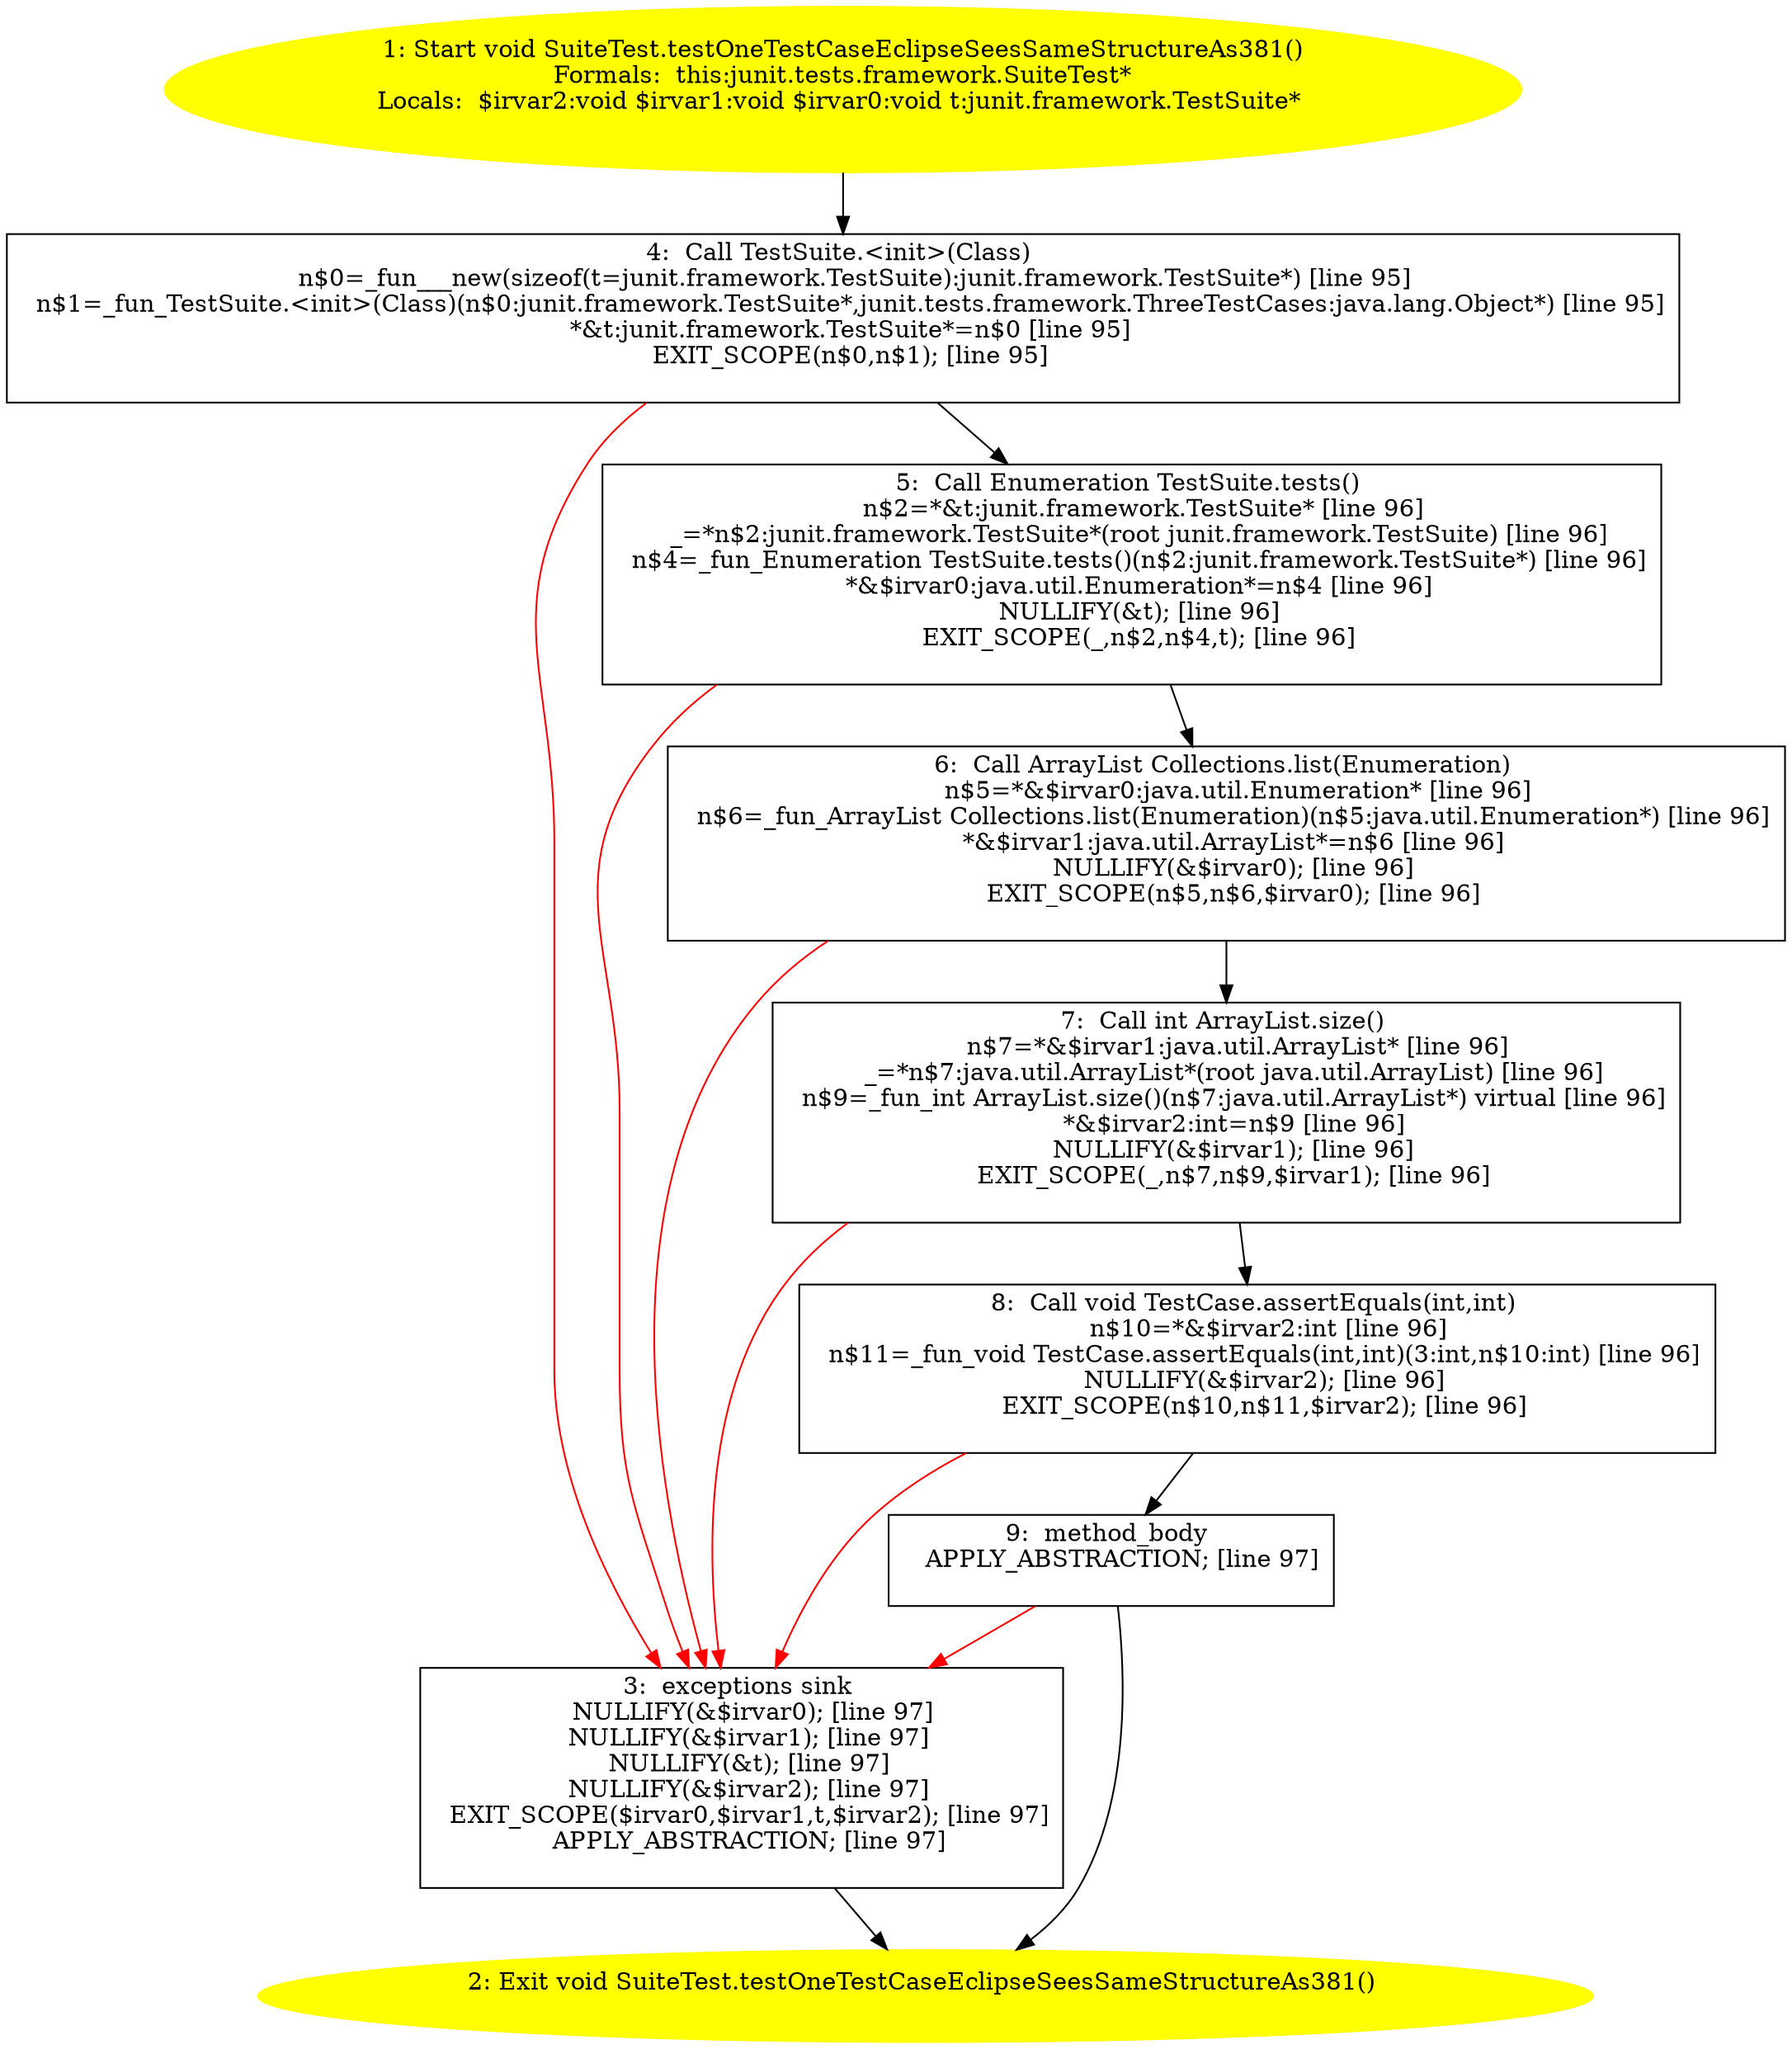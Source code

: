 /* @generated */
digraph cfg {
"junit.tests.framework.SuiteTest.testOneTestCaseEclipseSeesSameStructureAs381():void.f2fc4c8a0d607a44638010e7469b8441_1" [label="1: Start void SuiteTest.testOneTestCaseEclipseSeesSameStructureAs381()\nFormals:  this:junit.tests.framework.SuiteTest*\nLocals:  $irvar2:void $irvar1:void $irvar0:void t:junit.framework.TestSuite* \n  " color=yellow style=filled]
	

	 "junit.tests.framework.SuiteTest.testOneTestCaseEclipseSeesSameStructureAs381():void.f2fc4c8a0d607a44638010e7469b8441_1" -> "junit.tests.framework.SuiteTest.testOneTestCaseEclipseSeesSameStructureAs381():void.f2fc4c8a0d607a44638010e7469b8441_4" ;
"junit.tests.framework.SuiteTest.testOneTestCaseEclipseSeesSameStructureAs381():void.f2fc4c8a0d607a44638010e7469b8441_2" [label="2: Exit void SuiteTest.testOneTestCaseEclipseSeesSameStructureAs381() \n  " color=yellow style=filled]
	

"junit.tests.framework.SuiteTest.testOneTestCaseEclipseSeesSameStructureAs381():void.f2fc4c8a0d607a44638010e7469b8441_3" [label="3:  exceptions sink \n   NULLIFY(&$irvar0); [line 97]\n  NULLIFY(&$irvar1); [line 97]\n  NULLIFY(&t); [line 97]\n  NULLIFY(&$irvar2); [line 97]\n  EXIT_SCOPE($irvar0,$irvar1,t,$irvar2); [line 97]\n  APPLY_ABSTRACTION; [line 97]\n " shape="box"]
	

	 "junit.tests.framework.SuiteTest.testOneTestCaseEclipseSeesSameStructureAs381():void.f2fc4c8a0d607a44638010e7469b8441_3" -> "junit.tests.framework.SuiteTest.testOneTestCaseEclipseSeesSameStructureAs381():void.f2fc4c8a0d607a44638010e7469b8441_2" ;
"junit.tests.framework.SuiteTest.testOneTestCaseEclipseSeesSameStructureAs381():void.f2fc4c8a0d607a44638010e7469b8441_4" [label="4:  Call TestSuite.<init>(Class) \n   n$0=_fun___new(sizeof(t=junit.framework.TestSuite):junit.framework.TestSuite*) [line 95]\n  n$1=_fun_TestSuite.<init>(Class)(n$0:junit.framework.TestSuite*,junit.tests.framework.ThreeTestCases:java.lang.Object*) [line 95]\n  *&t:junit.framework.TestSuite*=n$0 [line 95]\n  EXIT_SCOPE(n$0,n$1); [line 95]\n " shape="box"]
	

	 "junit.tests.framework.SuiteTest.testOneTestCaseEclipseSeesSameStructureAs381():void.f2fc4c8a0d607a44638010e7469b8441_4" -> "junit.tests.framework.SuiteTest.testOneTestCaseEclipseSeesSameStructureAs381():void.f2fc4c8a0d607a44638010e7469b8441_5" ;
	 "junit.tests.framework.SuiteTest.testOneTestCaseEclipseSeesSameStructureAs381():void.f2fc4c8a0d607a44638010e7469b8441_4" -> "junit.tests.framework.SuiteTest.testOneTestCaseEclipseSeesSameStructureAs381():void.f2fc4c8a0d607a44638010e7469b8441_3" [color="red" ];
"junit.tests.framework.SuiteTest.testOneTestCaseEclipseSeesSameStructureAs381():void.f2fc4c8a0d607a44638010e7469b8441_5" [label="5:  Call Enumeration TestSuite.tests() \n   n$2=*&t:junit.framework.TestSuite* [line 96]\n  _=*n$2:junit.framework.TestSuite*(root junit.framework.TestSuite) [line 96]\n  n$4=_fun_Enumeration TestSuite.tests()(n$2:junit.framework.TestSuite*) [line 96]\n  *&$irvar0:java.util.Enumeration*=n$4 [line 96]\n  NULLIFY(&t); [line 96]\n  EXIT_SCOPE(_,n$2,n$4,t); [line 96]\n " shape="box"]
	

	 "junit.tests.framework.SuiteTest.testOneTestCaseEclipseSeesSameStructureAs381():void.f2fc4c8a0d607a44638010e7469b8441_5" -> "junit.tests.framework.SuiteTest.testOneTestCaseEclipseSeesSameStructureAs381():void.f2fc4c8a0d607a44638010e7469b8441_6" ;
	 "junit.tests.framework.SuiteTest.testOneTestCaseEclipseSeesSameStructureAs381():void.f2fc4c8a0d607a44638010e7469b8441_5" -> "junit.tests.framework.SuiteTest.testOneTestCaseEclipseSeesSameStructureAs381():void.f2fc4c8a0d607a44638010e7469b8441_3" [color="red" ];
"junit.tests.framework.SuiteTest.testOneTestCaseEclipseSeesSameStructureAs381():void.f2fc4c8a0d607a44638010e7469b8441_6" [label="6:  Call ArrayList Collections.list(Enumeration) \n   n$5=*&$irvar0:java.util.Enumeration* [line 96]\n  n$6=_fun_ArrayList Collections.list(Enumeration)(n$5:java.util.Enumeration*) [line 96]\n  *&$irvar1:java.util.ArrayList*=n$6 [line 96]\n  NULLIFY(&$irvar0); [line 96]\n  EXIT_SCOPE(n$5,n$6,$irvar0); [line 96]\n " shape="box"]
	

	 "junit.tests.framework.SuiteTest.testOneTestCaseEclipseSeesSameStructureAs381():void.f2fc4c8a0d607a44638010e7469b8441_6" -> "junit.tests.framework.SuiteTest.testOneTestCaseEclipseSeesSameStructureAs381():void.f2fc4c8a0d607a44638010e7469b8441_7" ;
	 "junit.tests.framework.SuiteTest.testOneTestCaseEclipseSeesSameStructureAs381():void.f2fc4c8a0d607a44638010e7469b8441_6" -> "junit.tests.framework.SuiteTest.testOneTestCaseEclipseSeesSameStructureAs381():void.f2fc4c8a0d607a44638010e7469b8441_3" [color="red" ];
"junit.tests.framework.SuiteTest.testOneTestCaseEclipseSeesSameStructureAs381():void.f2fc4c8a0d607a44638010e7469b8441_7" [label="7:  Call int ArrayList.size() \n   n$7=*&$irvar1:java.util.ArrayList* [line 96]\n  _=*n$7:java.util.ArrayList*(root java.util.ArrayList) [line 96]\n  n$9=_fun_int ArrayList.size()(n$7:java.util.ArrayList*) virtual [line 96]\n  *&$irvar2:int=n$9 [line 96]\n  NULLIFY(&$irvar1); [line 96]\n  EXIT_SCOPE(_,n$7,n$9,$irvar1); [line 96]\n " shape="box"]
	

	 "junit.tests.framework.SuiteTest.testOneTestCaseEclipseSeesSameStructureAs381():void.f2fc4c8a0d607a44638010e7469b8441_7" -> "junit.tests.framework.SuiteTest.testOneTestCaseEclipseSeesSameStructureAs381():void.f2fc4c8a0d607a44638010e7469b8441_8" ;
	 "junit.tests.framework.SuiteTest.testOneTestCaseEclipseSeesSameStructureAs381():void.f2fc4c8a0d607a44638010e7469b8441_7" -> "junit.tests.framework.SuiteTest.testOneTestCaseEclipseSeesSameStructureAs381():void.f2fc4c8a0d607a44638010e7469b8441_3" [color="red" ];
"junit.tests.framework.SuiteTest.testOneTestCaseEclipseSeesSameStructureAs381():void.f2fc4c8a0d607a44638010e7469b8441_8" [label="8:  Call void TestCase.assertEquals(int,int) \n   n$10=*&$irvar2:int [line 96]\n  n$11=_fun_void TestCase.assertEquals(int,int)(3:int,n$10:int) [line 96]\n  NULLIFY(&$irvar2); [line 96]\n  EXIT_SCOPE(n$10,n$11,$irvar2); [line 96]\n " shape="box"]
	

	 "junit.tests.framework.SuiteTest.testOneTestCaseEclipseSeesSameStructureAs381():void.f2fc4c8a0d607a44638010e7469b8441_8" -> "junit.tests.framework.SuiteTest.testOneTestCaseEclipseSeesSameStructureAs381():void.f2fc4c8a0d607a44638010e7469b8441_9" ;
	 "junit.tests.framework.SuiteTest.testOneTestCaseEclipseSeesSameStructureAs381():void.f2fc4c8a0d607a44638010e7469b8441_8" -> "junit.tests.framework.SuiteTest.testOneTestCaseEclipseSeesSameStructureAs381():void.f2fc4c8a0d607a44638010e7469b8441_3" [color="red" ];
"junit.tests.framework.SuiteTest.testOneTestCaseEclipseSeesSameStructureAs381():void.f2fc4c8a0d607a44638010e7469b8441_9" [label="9:  method_body \n   APPLY_ABSTRACTION; [line 97]\n " shape="box"]
	

	 "junit.tests.framework.SuiteTest.testOneTestCaseEclipseSeesSameStructureAs381():void.f2fc4c8a0d607a44638010e7469b8441_9" -> "junit.tests.framework.SuiteTest.testOneTestCaseEclipseSeesSameStructureAs381():void.f2fc4c8a0d607a44638010e7469b8441_2" ;
	 "junit.tests.framework.SuiteTest.testOneTestCaseEclipseSeesSameStructureAs381():void.f2fc4c8a0d607a44638010e7469b8441_9" -> "junit.tests.framework.SuiteTest.testOneTestCaseEclipseSeesSameStructureAs381():void.f2fc4c8a0d607a44638010e7469b8441_3" [color="red" ];
}
